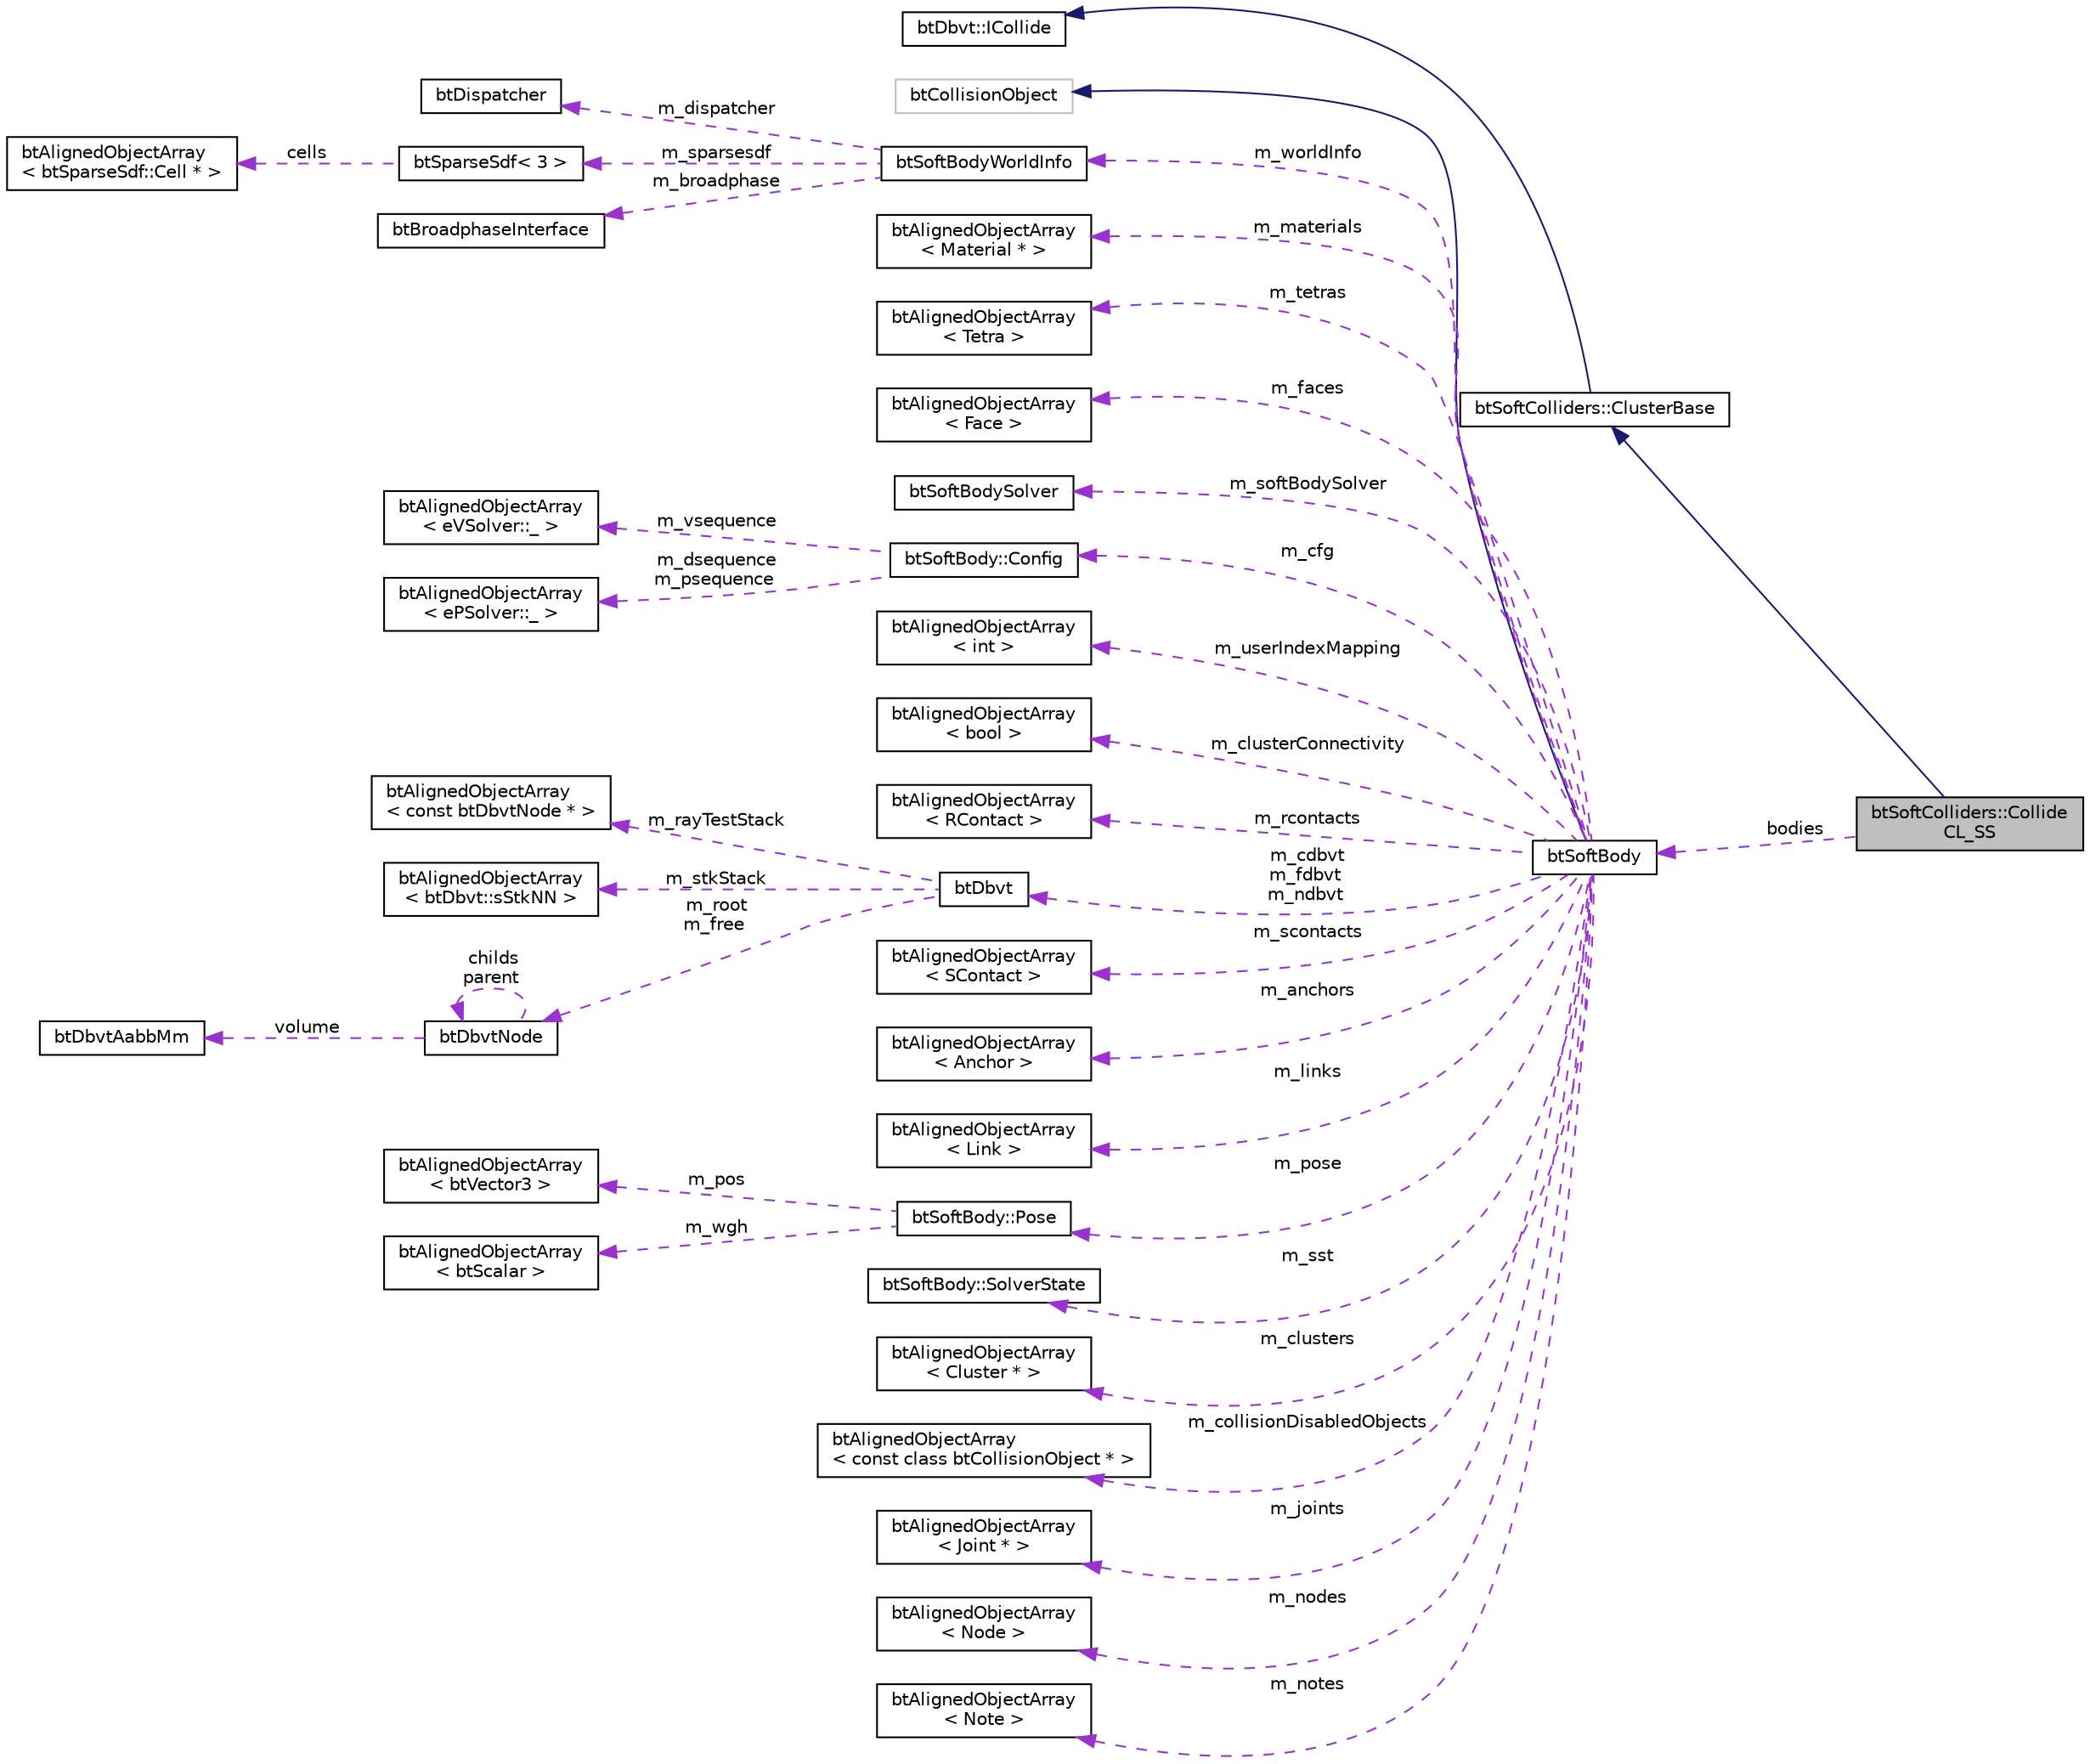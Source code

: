 digraph "btSoftColliders::CollideCL_SS"
{
  edge [fontname="Helvetica",fontsize="10",labelfontname="Helvetica",labelfontsize="10"];
  node [fontname="Helvetica",fontsize="10",shape=record];
  rankdir="LR";
  Node1 [label="btSoftColliders::Collide\lCL_SS",height=0.2,width=0.4,color="black", fillcolor="grey75", style="filled", fontcolor="black"];
  Node2 -> Node1 [dir="back",color="midnightblue",fontsize="10",style="solid",fontname="Helvetica"];
  Node2 [label="btSoftColliders::ClusterBase",height=0.2,width=0.4,color="black", fillcolor="white", style="filled",URL="$structbt_soft_colliders_1_1_cluster_base.html"];
  Node3 -> Node2 [dir="back",color="midnightblue",fontsize="10",style="solid",fontname="Helvetica"];
  Node3 [label="btDbvt::ICollide",height=0.2,width=0.4,color="black", fillcolor="white", style="filled",URL="$structbt_dbvt_1_1_i_collide.html"];
  Node4 -> Node1 [dir="back",color="darkorchid3",fontsize="10",style="dashed",label=" bodies" ,fontname="Helvetica"];
  Node4 [label="btSoftBody",height=0.2,width=0.4,color="black", fillcolor="white", style="filled",URL="$classbt_soft_body.html"];
  Node5 -> Node4 [dir="back",color="midnightblue",fontsize="10",style="solid",fontname="Helvetica"];
  Node5 [label="btCollisionObject",height=0.2,width=0.4,color="grey75", fillcolor="white", style="filled"];
  Node6 -> Node4 [dir="back",color="darkorchid3",fontsize="10",style="dashed",label=" m_worldInfo" ,fontname="Helvetica"];
  Node6 [label="btSoftBodyWorldInfo",height=0.2,width=0.4,color="black", fillcolor="white", style="filled",URL="$structbt_soft_body_world_info.html"];
  Node7 -> Node6 [dir="back",color="darkorchid3",fontsize="10",style="dashed",label=" m_dispatcher" ,fontname="Helvetica"];
  Node7 [label="btDispatcher",height=0.2,width=0.4,color="black", fillcolor="white", style="filled",URL="$classbt_dispatcher.html"];
  Node8 -> Node6 [dir="back",color="darkorchid3",fontsize="10",style="dashed",label=" m_sparsesdf" ,fontname="Helvetica"];
  Node8 [label="btSparseSdf\< 3 \>",height=0.2,width=0.4,color="black", fillcolor="white", style="filled",URL="$structbt_sparse_sdf.html"];
  Node9 -> Node8 [dir="back",color="darkorchid3",fontsize="10",style="dashed",label=" cells" ,fontname="Helvetica"];
  Node9 [label="btAlignedObjectArray\l\< btSparseSdf::Cell * \>",height=0.2,width=0.4,color="black", fillcolor="white", style="filled",URL="$classbt_aligned_object_array.html"];
  Node10 -> Node6 [dir="back",color="darkorchid3",fontsize="10",style="dashed",label=" m_broadphase" ,fontname="Helvetica"];
  Node10 [label="btBroadphaseInterface",height=0.2,width=0.4,color="black", fillcolor="white", style="filled",URL="$classbt_broadphase_interface.html"];
  Node11 -> Node4 [dir="back",color="darkorchid3",fontsize="10",style="dashed",label=" m_materials" ,fontname="Helvetica"];
  Node11 [label="btAlignedObjectArray\l\< Material * \>",height=0.2,width=0.4,color="black", fillcolor="white", style="filled",URL="$classbt_aligned_object_array.html"];
  Node12 -> Node4 [dir="back",color="darkorchid3",fontsize="10",style="dashed",label=" m_tetras" ,fontname="Helvetica"];
  Node12 [label="btAlignedObjectArray\l\< Tetra \>",height=0.2,width=0.4,color="black", fillcolor="white", style="filled",URL="$classbt_aligned_object_array.html"];
  Node13 -> Node4 [dir="back",color="darkorchid3",fontsize="10",style="dashed",label=" m_faces" ,fontname="Helvetica"];
  Node13 [label="btAlignedObjectArray\l\< Face \>",height=0.2,width=0.4,color="black", fillcolor="white", style="filled",URL="$classbt_aligned_object_array.html"];
  Node14 -> Node4 [dir="back",color="darkorchid3",fontsize="10",style="dashed",label=" m_softBodySolver" ,fontname="Helvetica"];
  Node14 [label="btSoftBodySolver",height=0.2,width=0.4,color="black", fillcolor="white", style="filled",URL="$classbt_soft_body_solver.html"];
  Node15 -> Node4 [dir="back",color="darkorchid3",fontsize="10",style="dashed",label=" m_cfg" ,fontname="Helvetica"];
  Node15 [label="btSoftBody::Config",height=0.2,width=0.4,color="black", fillcolor="white", style="filled",URL="$structbt_soft_body_1_1_config.html"];
  Node16 -> Node15 [dir="back",color="darkorchid3",fontsize="10",style="dashed",label=" m_vsequence" ,fontname="Helvetica"];
  Node16 [label="btAlignedObjectArray\l\< eVSolver::_ \>",height=0.2,width=0.4,color="black", fillcolor="white", style="filled",URL="$classbt_aligned_object_array.html"];
  Node17 -> Node15 [dir="back",color="darkorchid3",fontsize="10",style="dashed",label=" m_dsequence\nm_psequence" ,fontname="Helvetica"];
  Node17 [label="btAlignedObjectArray\l\< ePSolver::_ \>",height=0.2,width=0.4,color="black", fillcolor="white", style="filled",URL="$classbt_aligned_object_array.html"];
  Node18 -> Node4 [dir="back",color="darkorchid3",fontsize="10",style="dashed",label=" m_userIndexMapping" ,fontname="Helvetica"];
  Node18 [label="btAlignedObjectArray\l\< int \>",height=0.2,width=0.4,color="black", fillcolor="white", style="filled",URL="$classbt_aligned_object_array.html"];
  Node19 -> Node4 [dir="back",color="darkorchid3",fontsize="10",style="dashed",label=" m_clusterConnectivity" ,fontname="Helvetica"];
  Node19 [label="btAlignedObjectArray\l\< bool \>",height=0.2,width=0.4,color="black", fillcolor="white", style="filled",URL="$classbt_aligned_object_array.html"];
  Node20 -> Node4 [dir="back",color="darkorchid3",fontsize="10",style="dashed",label=" m_rcontacts" ,fontname="Helvetica"];
  Node20 [label="btAlignedObjectArray\l\< RContact \>",height=0.2,width=0.4,color="black", fillcolor="white", style="filled",URL="$classbt_aligned_object_array.html"];
  Node21 -> Node4 [dir="back",color="darkorchid3",fontsize="10",style="dashed",label=" m_cdbvt\nm_fdbvt\nm_ndbvt" ,fontname="Helvetica"];
  Node21 [label="btDbvt",height=0.2,width=0.4,color="black", fillcolor="white", style="filled",URL="$structbt_dbvt.html"];
  Node22 -> Node21 [dir="back",color="darkorchid3",fontsize="10",style="dashed",label=" m_rayTestStack" ,fontname="Helvetica"];
  Node22 [label="btAlignedObjectArray\l\< const btDbvtNode * \>",height=0.2,width=0.4,color="black", fillcolor="white", style="filled",URL="$classbt_aligned_object_array.html"];
  Node23 -> Node21 [dir="back",color="darkorchid3",fontsize="10",style="dashed",label=" m_stkStack" ,fontname="Helvetica"];
  Node23 [label="btAlignedObjectArray\l\< btDbvt::sStkNN \>",height=0.2,width=0.4,color="black", fillcolor="white", style="filled",URL="$classbt_aligned_object_array.html"];
  Node24 -> Node21 [dir="back",color="darkorchid3",fontsize="10",style="dashed",label=" m_root\nm_free" ,fontname="Helvetica"];
  Node24 [label="btDbvtNode",height=0.2,width=0.4,color="black", fillcolor="white", style="filled",URL="$structbt_dbvt_node.html"];
  Node25 -> Node24 [dir="back",color="darkorchid3",fontsize="10",style="dashed",label=" volume" ,fontname="Helvetica"];
  Node25 [label="btDbvtAabbMm",height=0.2,width=0.4,color="black", fillcolor="white", style="filled",URL="$structbt_dbvt_aabb_mm.html"];
  Node24 -> Node24 [dir="back",color="darkorchid3",fontsize="10",style="dashed",label=" childs\nparent" ,fontname="Helvetica"];
  Node26 -> Node4 [dir="back",color="darkorchid3",fontsize="10",style="dashed",label=" m_scontacts" ,fontname="Helvetica"];
  Node26 [label="btAlignedObjectArray\l\< SContact \>",height=0.2,width=0.4,color="black", fillcolor="white", style="filled",URL="$classbt_aligned_object_array.html"];
  Node27 -> Node4 [dir="back",color="darkorchid3",fontsize="10",style="dashed",label=" m_anchors" ,fontname="Helvetica"];
  Node27 [label="btAlignedObjectArray\l\< Anchor \>",height=0.2,width=0.4,color="black", fillcolor="white", style="filled",URL="$classbt_aligned_object_array.html"];
  Node28 -> Node4 [dir="back",color="darkorchid3",fontsize="10",style="dashed",label=" m_links" ,fontname="Helvetica"];
  Node28 [label="btAlignedObjectArray\l\< Link \>",height=0.2,width=0.4,color="black", fillcolor="white", style="filled",URL="$classbt_aligned_object_array.html"];
  Node29 -> Node4 [dir="back",color="darkorchid3",fontsize="10",style="dashed",label=" m_pose" ,fontname="Helvetica"];
  Node29 [label="btSoftBody::Pose",height=0.2,width=0.4,color="black", fillcolor="white", style="filled",URL="$structbt_soft_body_1_1_pose.html"];
  Node30 -> Node29 [dir="back",color="darkorchid3",fontsize="10",style="dashed",label=" m_pos" ,fontname="Helvetica"];
  Node30 [label="btAlignedObjectArray\l\< btVector3 \>",height=0.2,width=0.4,color="black", fillcolor="white", style="filled",URL="$classbt_aligned_object_array.html"];
  Node31 -> Node29 [dir="back",color="darkorchid3",fontsize="10",style="dashed",label=" m_wgh" ,fontname="Helvetica"];
  Node31 [label="btAlignedObjectArray\l\< btScalar \>",height=0.2,width=0.4,color="black", fillcolor="white", style="filled",URL="$classbt_aligned_object_array.html"];
  Node32 -> Node4 [dir="back",color="darkorchid3",fontsize="10",style="dashed",label=" m_sst" ,fontname="Helvetica"];
  Node32 [label="btSoftBody::SolverState",height=0.2,width=0.4,color="black", fillcolor="white", style="filled",URL="$structbt_soft_body_1_1_solver_state.html"];
  Node33 -> Node4 [dir="back",color="darkorchid3",fontsize="10",style="dashed",label=" m_clusters" ,fontname="Helvetica"];
  Node33 [label="btAlignedObjectArray\l\< Cluster * \>",height=0.2,width=0.4,color="black", fillcolor="white", style="filled",URL="$classbt_aligned_object_array.html"];
  Node34 -> Node4 [dir="back",color="darkorchid3",fontsize="10",style="dashed",label=" m_collisionDisabledObjects" ,fontname="Helvetica"];
  Node34 [label="btAlignedObjectArray\l\< const class btCollisionObject * \>",height=0.2,width=0.4,color="black", fillcolor="white", style="filled",URL="$classbt_aligned_object_array.html"];
  Node35 -> Node4 [dir="back",color="darkorchid3",fontsize="10",style="dashed",label=" m_joints" ,fontname="Helvetica"];
  Node35 [label="btAlignedObjectArray\l\< Joint * \>",height=0.2,width=0.4,color="black", fillcolor="white", style="filled",URL="$classbt_aligned_object_array.html"];
  Node36 -> Node4 [dir="back",color="darkorchid3",fontsize="10",style="dashed",label=" m_nodes" ,fontname="Helvetica"];
  Node36 [label="btAlignedObjectArray\l\< Node \>",height=0.2,width=0.4,color="black", fillcolor="white", style="filled",URL="$classbt_aligned_object_array.html"];
  Node37 -> Node4 [dir="back",color="darkorchid3",fontsize="10",style="dashed",label=" m_notes" ,fontname="Helvetica"];
  Node37 [label="btAlignedObjectArray\l\< Note \>",height=0.2,width=0.4,color="black", fillcolor="white", style="filled",URL="$classbt_aligned_object_array.html"];
}
